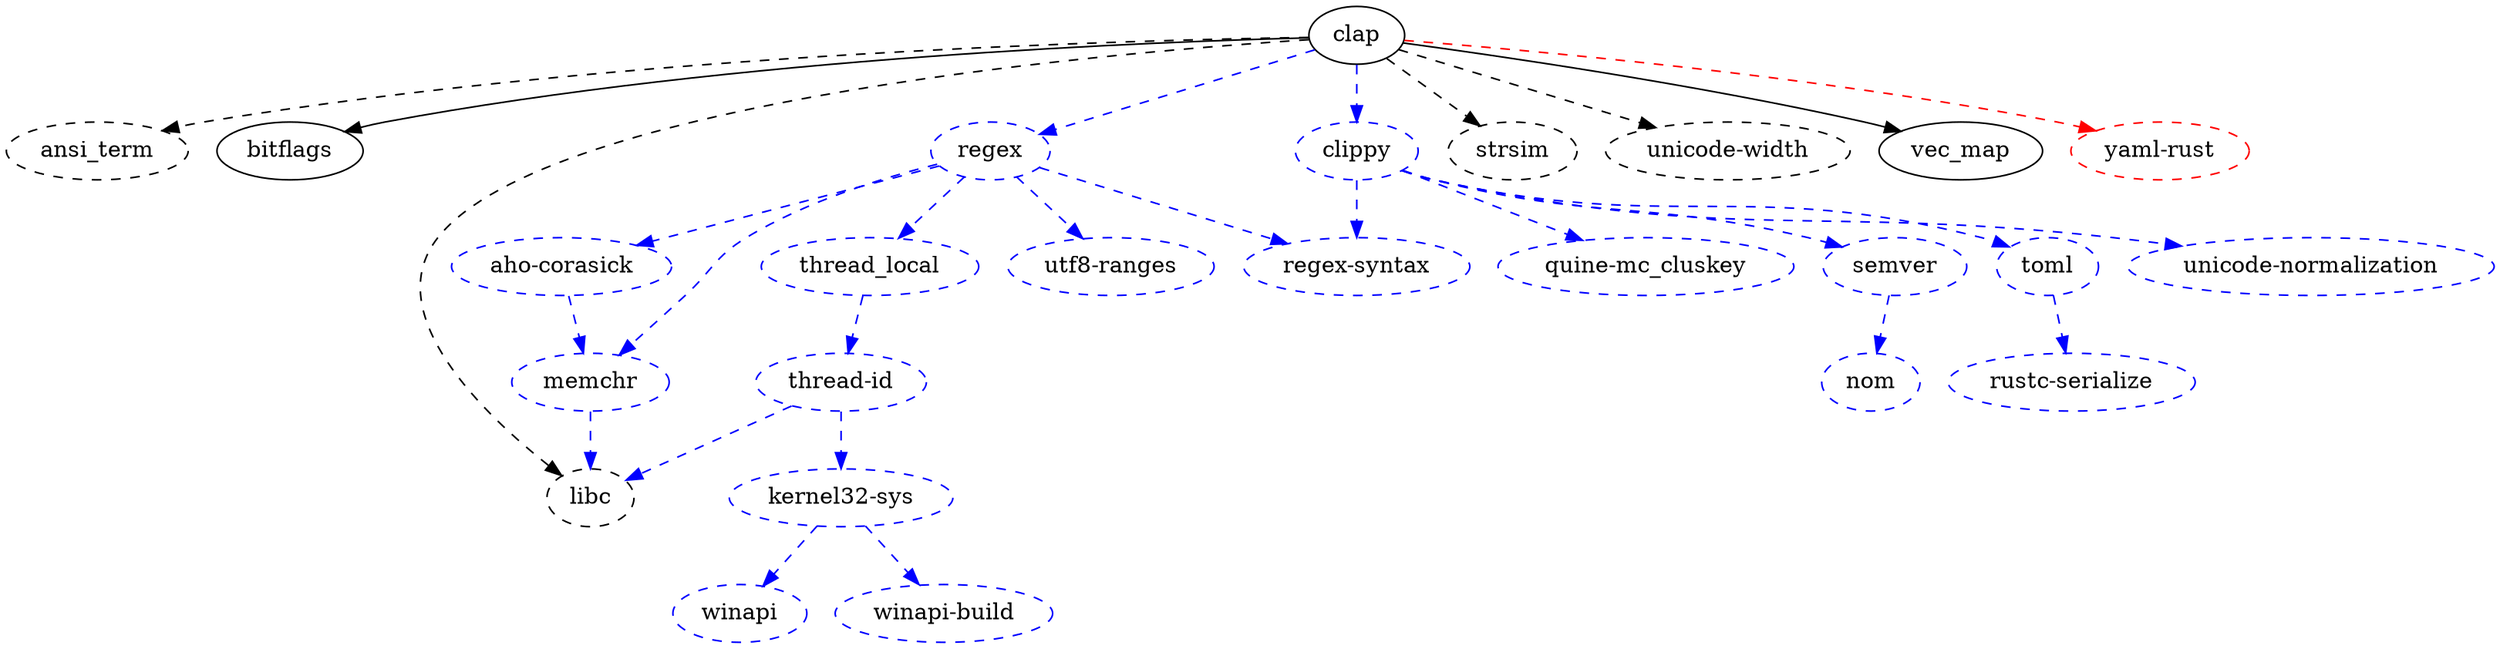 digraph dependencies {
	N0[label="clap"];
	N1[label="ansi_term",style=dashed];
	N2[label="bitflags"];
	N3[label="clippy",color=blue,style=dashed];
	N4[label="libc",style=dashed];
	N5[label="strsim",style=dashed];
	N6[label="unicode-width",style=dashed];
	N7[label="vec_map"];
	N8[label="yaml-rust",style=dashed,color=red];
	N10[label="aho-corasick",color=blue,style=dashed];
	N11[label="memchr",color=blue,style=dashed];
	N12[label="regex",color=blue,style=dashed];
	N13[label="quine-mc_cluskey",color=blue,style=dashed];
	N14[label="regex-syntax",color=blue,style=dashed];
	N15[label="semver",color=blue,style=dashed];
	N16[label="toml",color=blue,style=dashed];
	N17[label="unicode-normalization",color=blue,style=dashed];
	N18[label="kernel32-sys",color=blue,style=dashed];
	N19[label="winapi",color=blue,style=dashed];
	N20[label="winapi-build",color=blue,style=dashed];
	N21[label="nom",color=blue,style=dashed];
	N22[label="thread_local",color=blue,style=dashed];
	N23[label="utf8-ranges",color=blue,style=dashed];
	N24[label="rustc-serialize",color=blue,style=dashed];
	N25[label="thread-id"color=blue,style=dashed];
	N0 -> N1[label="",style=dashed];
	N0 -> N2[label=""];
	N0 -> N3[label="",style=dashed,color=blue];
	N0 -> N4[label="",style=dashed];
	N0 -> N5[label="",style=dashed];
	N0 -> N6[label="",style=dashed];
	N0 -> N7[label=""];
	N0 -> N8[label="",style=dashed,color=red];
	N0 -> N12[label="",style=dashed,color=blue];
	N3 -> N13[label="",style=dashed,color=blue];
	N3 -> N14[label="",style=dashed,color=blue];
	N3 -> N15[label="",style=dashed,color=blue];
	N3 -> N16[label="",style=dashed,color=blue];
	N3 -> N17[label="",style=dashed,color=blue];
	N10 -> N11[label="",style=dashed,color=blue];
	N11 -> N4[label="",style=dashed,color=blue];
	N12 -> N10[label="",style=dashed,color=blue];
	N12 -> N11[label="",style=dashed,color=blue];
	N12 -> N14[label="",style=dashed,color=blue];
	N12 -> N22[label="",style=dashed,color=blue];
	N12 -> N23[label="",style=dashed,color=blue];
	N15 -> N21[label="",style=dashed,color=blue];
	N16 -> N24[label="",style=dashed,color=blue];
	N18 -> N19[label="",style=dashed,color=blue];
	N18 -> N20[label="",style=dashed,color=blue];
	N22 -> N25[label="",style=dashed,color=blue];
	N25 -> N4[label="",style=dashed,color=blue];
	N25 -> N18[label="",style=dashed,color=blue];
}
